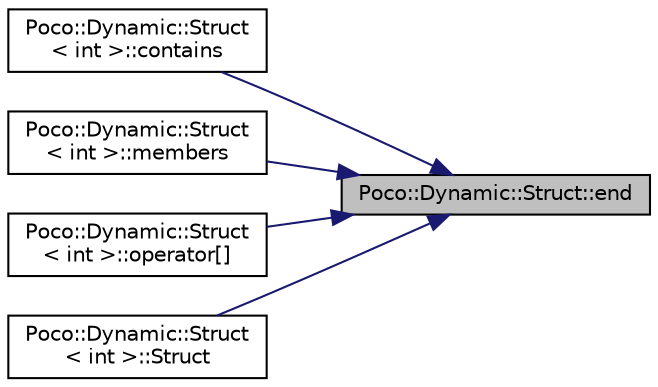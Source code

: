 digraph "Poco::Dynamic::Struct::end"
{
 // LATEX_PDF_SIZE
  edge [fontname="Helvetica",fontsize="10",labelfontname="Helvetica",labelfontsize="10"];
  node [fontname="Helvetica",fontsize="10",shape=record];
  rankdir="RL";
  Node1 [label="Poco::Dynamic::Struct::end",height=0.2,width=0.4,color="black", fillcolor="grey75", style="filled", fontcolor="black",tooltip="Returns the end iterator for the Struct."];
  Node1 -> Node2 [dir="back",color="midnightblue",fontsize="10",style="solid"];
  Node2 [label="Poco::Dynamic::Struct\l\< int \>::contains",height=0.2,width=0.4,color="black", fillcolor="white", style="filled",URL="$classPoco_1_1Dynamic_1_1Struct.html#a10439a86e2f74216ef5c785c13abb350",tooltip="Returns true if the Struct contains a member with the given name."];
  Node1 -> Node3 [dir="back",color="midnightblue",fontsize="10",style="solid"];
  Node3 [label="Poco::Dynamic::Struct\l\< int \>::members",height=0.2,width=0.4,color="black", fillcolor="white", style="filled",URL="$classPoco_1_1Dynamic_1_1Struct.html#aee210754fb82ff5d96553bc667a4882c",tooltip="Returns a sorted collection containing all member names."];
  Node1 -> Node4 [dir="back",color="midnightblue",fontsize="10",style="solid"];
  Node4 [label="Poco::Dynamic::Struct\l\< int \>::operator[]",height=0.2,width=0.4,color="black", fillcolor="white", style="filled",URL="$classPoco_1_1Dynamic_1_1Struct.html#ac3ff2ed045fd087ca07c32144549c914",tooltip=" "];
  Node1 -> Node5 [dir="back",color="midnightblue",fontsize="10",style="solid"];
  Node5 [label="Poco::Dynamic::Struct\l\< int \>::Struct",height=0.2,width=0.4,color="black", fillcolor="white", style="filled",URL="$classPoco_1_1Dynamic_1_1Struct.html#ae6bd8c82d9753cd50ee9cf9824ed0abb",tooltip=" "];
}
